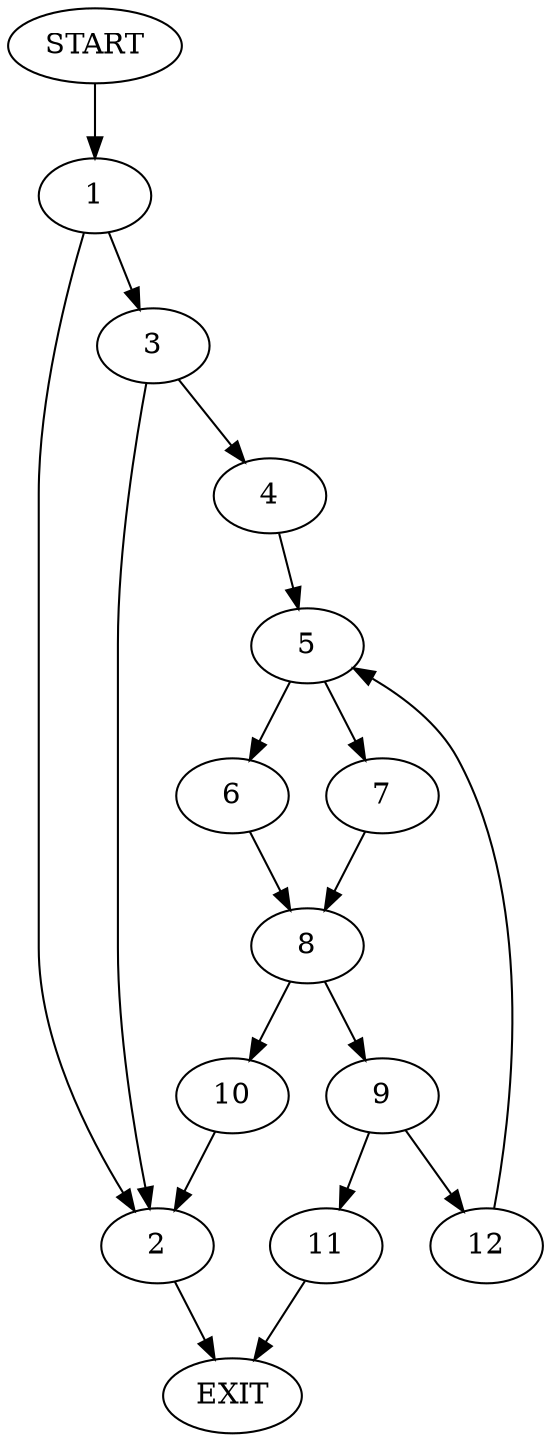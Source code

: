 digraph {
0 [label="START"]
13 [label="EXIT"]
0 -> 1
1 -> 2
1 -> 3
3 -> 2
3 -> 4
2 -> 13
4 -> 5
5 -> 6
5 -> 7
7 -> 8
6 -> 8
8 -> 9
8 -> 10
9 -> 11
9 -> 12
10 -> 2
12 -> 5
11 -> 13
}
